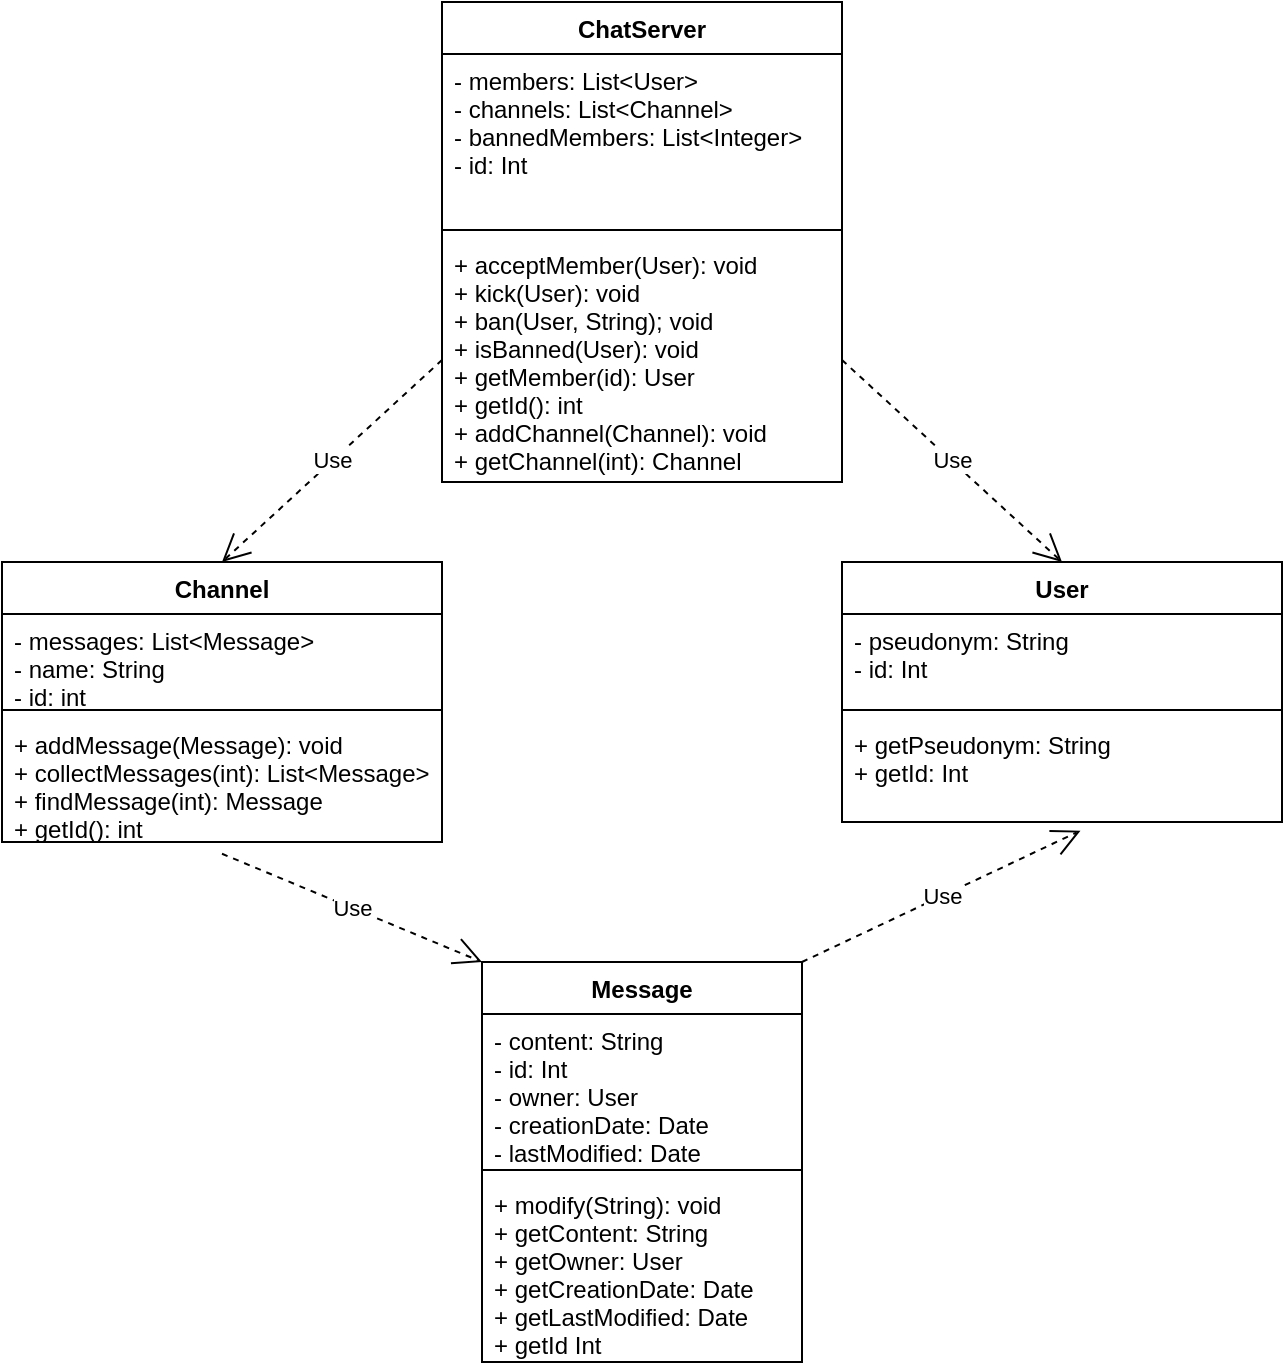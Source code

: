 <mxfile version="15.3.8" type="device"><diagram id="ZJIOCqd_QXiWTQbYBxOv" name="Page-1"><mxGraphModel dx="1086" dy="1959" grid="1" gridSize="10" guides="1" tooltips="1" connect="1" arrows="1" fold="1" page="1" pageScale="1" pageWidth="827" pageHeight="1169" math="0" shadow="0"><root><mxCell id="0"/><mxCell id="1" parent="0"/><mxCell id="mXgoeaT0I2NbIYnLo0qV-1" value="Channel" style="swimlane;fontStyle=1;align=center;verticalAlign=top;childLayout=stackLayout;horizontal=1;startSize=26;horizontalStack=0;resizeParent=1;resizeParentMax=0;resizeLast=0;collapsible=1;marginBottom=0;" parent="1" vertex="1"><mxGeometry x="100" y="40" width="220" height="140" as="geometry"/></mxCell><mxCell id="mXgoeaT0I2NbIYnLo0qV-2" value="- messages: List&lt;Message&gt;&#10;- name: String&#10;- id: int&#10;" style="text;strokeColor=none;fillColor=none;align=left;verticalAlign=top;spacingLeft=4;spacingRight=4;overflow=hidden;rotatable=0;points=[[0,0.5],[1,0.5]];portConstraint=eastwest;" parent="mXgoeaT0I2NbIYnLo0qV-1" vertex="1"><mxGeometry y="26" width="220" height="44" as="geometry"/></mxCell><mxCell id="mXgoeaT0I2NbIYnLo0qV-3" value="" style="line;strokeWidth=1;fillColor=none;align=left;verticalAlign=middle;spacingTop=-1;spacingLeft=3;spacingRight=3;rotatable=0;labelPosition=right;points=[];portConstraint=eastwest;" parent="mXgoeaT0I2NbIYnLo0qV-1" vertex="1"><mxGeometry y="70" width="220" height="8" as="geometry"/></mxCell><mxCell id="mXgoeaT0I2NbIYnLo0qV-4" value="+ addMessage(Message): void&#10;+ collectMessages(int): List&lt;Message&gt;&#10;+ findMessage(int): Message&#10;+ getId(): int" style="text;strokeColor=none;fillColor=none;align=left;verticalAlign=top;spacingLeft=4;spacingRight=4;overflow=hidden;rotatable=0;points=[[0,0.5],[1,0.5]];portConstraint=eastwest;" parent="mXgoeaT0I2NbIYnLo0qV-1" vertex="1"><mxGeometry y="78" width="220" height="62" as="geometry"/></mxCell><mxCell id="mXgoeaT0I2NbIYnLo0qV-5" value="Message" style="swimlane;fontStyle=1;align=center;verticalAlign=top;childLayout=stackLayout;horizontal=1;startSize=26;horizontalStack=0;resizeParent=1;resizeParentMax=0;resizeLast=0;collapsible=1;marginBottom=0;" parent="1" vertex="1"><mxGeometry x="340" y="240" width="160" height="200" as="geometry"/></mxCell><mxCell id="mXgoeaT0I2NbIYnLo0qV-6" value="- content: String&#10;- id: Int&#10;- owner: User&#10;- creationDate: Date&#10;- lastModified: Date&#10;" style="text;strokeColor=none;fillColor=none;align=left;verticalAlign=top;spacingLeft=4;spacingRight=4;overflow=hidden;rotatable=0;points=[[0,0.5],[1,0.5]];portConstraint=eastwest;" parent="mXgoeaT0I2NbIYnLo0qV-5" vertex="1"><mxGeometry y="26" width="160" height="74" as="geometry"/></mxCell><mxCell id="mXgoeaT0I2NbIYnLo0qV-7" value="" style="line;strokeWidth=1;fillColor=none;align=left;verticalAlign=middle;spacingTop=-1;spacingLeft=3;spacingRight=3;rotatable=0;labelPosition=right;points=[];portConstraint=eastwest;" parent="mXgoeaT0I2NbIYnLo0qV-5" vertex="1"><mxGeometry y="100" width="160" height="8" as="geometry"/></mxCell><mxCell id="mXgoeaT0I2NbIYnLo0qV-8" value="+ modify(String): void&#10;+ getContent: String&#10;+ getOwner: User&#10;+ getCreationDate: Date&#10;+ getLastModified: Date&#10;+ getId Int" style="text;strokeColor=none;fillColor=none;align=left;verticalAlign=top;spacingLeft=4;spacingRight=4;overflow=hidden;rotatable=0;points=[[0,0.5],[1,0.5]];portConstraint=eastwest;" parent="mXgoeaT0I2NbIYnLo0qV-5" vertex="1"><mxGeometry y="108" width="160" height="92" as="geometry"/></mxCell><mxCell id="mXgoeaT0I2NbIYnLo0qV-9" value="Use" style="endArrow=open;endSize=12;dashed=1;html=1;exitX=0.5;exitY=1.095;exitDx=0;exitDy=0;exitPerimeter=0;entryX=0;entryY=0;entryDx=0;entryDy=0;" parent="1" source="mXgoeaT0I2NbIYnLo0qV-4" target="mXgoeaT0I2NbIYnLo0qV-5" edge="1"><mxGeometry width="160" relative="1" as="geometry"><mxPoint x="260" y="430" as="sourcePoint"/><mxPoint x="420" y="430" as="targetPoint"/></mxGeometry></mxCell><mxCell id="uRaGPQ3AEpVse975P6Mf-1" value="ChatServer" style="swimlane;fontStyle=1;align=center;verticalAlign=top;childLayout=stackLayout;horizontal=1;startSize=26;horizontalStack=0;resizeParent=1;resizeParentMax=0;resizeLast=0;collapsible=1;marginBottom=0;" parent="1" vertex="1"><mxGeometry x="320" y="-240" width="200" height="240" as="geometry"/></mxCell><mxCell id="uRaGPQ3AEpVse975P6Mf-2" value="- members: List&lt;User&gt;&#10;- channels: List&lt;Channel&gt;&#10;- bannedMembers: List&lt;Integer&gt;&#10;- id: Int" style="text;strokeColor=none;fillColor=none;align=left;verticalAlign=top;spacingLeft=4;spacingRight=4;overflow=hidden;rotatable=0;points=[[0,0.5],[1,0.5]];portConstraint=eastwest;" parent="uRaGPQ3AEpVse975P6Mf-1" vertex="1"><mxGeometry y="26" width="200" height="84" as="geometry"/></mxCell><mxCell id="uRaGPQ3AEpVse975P6Mf-3" value="" style="line;strokeWidth=1;fillColor=none;align=left;verticalAlign=middle;spacingTop=-1;spacingLeft=3;spacingRight=3;rotatable=0;labelPosition=right;points=[];portConstraint=eastwest;" parent="uRaGPQ3AEpVse975P6Mf-1" vertex="1"><mxGeometry y="110" width="200" height="8" as="geometry"/></mxCell><mxCell id="uRaGPQ3AEpVse975P6Mf-4" value="+ acceptMember(User): void&#10;+ kick(User): void&#10;+ ban(User, String); void&#10;+ isBanned(User): void&#10;+ getMember(id): User&#10;+ getId(): int&#10;+ addChannel(Channel): void&#10;+ getChannel(int): Channel" style="text;strokeColor=none;fillColor=none;align=left;verticalAlign=top;spacingLeft=4;spacingRight=4;overflow=hidden;rotatable=0;points=[[0,0.5],[1,0.5]];portConstraint=eastwest;" parent="uRaGPQ3AEpVse975P6Mf-1" vertex="1"><mxGeometry y="118" width="200" height="122" as="geometry"/></mxCell><mxCell id="uRaGPQ3AEpVse975P6Mf-5" value="User" style="swimlane;fontStyle=1;align=center;verticalAlign=top;childLayout=stackLayout;horizontal=1;startSize=26;horizontalStack=0;resizeParent=1;resizeParentMax=0;resizeLast=0;collapsible=1;marginBottom=0;" parent="1" vertex="1"><mxGeometry x="520" y="40" width="220" height="130" as="geometry"/></mxCell><mxCell id="uRaGPQ3AEpVse975P6Mf-6" value="- pseudonym: String&#10;- id: Int&#10;" style="text;strokeColor=none;fillColor=none;align=left;verticalAlign=top;spacingLeft=4;spacingRight=4;overflow=hidden;rotatable=0;points=[[0,0.5],[1,0.5]];portConstraint=eastwest;" parent="uRaGPQ3AEpVse975P6Mf-5" vertex="1"><mxGeometry y="26" width="220" height="44" as="geometry"/></mxCell><mxCell id="uRaGPQ3AEpVse975P6Mf-7" value="" style="line;strokeWidth=1;fillColor=none;align=left;verticalAlign=middle;spacingTop=-1;spacingLeft=3;spacingRight=3;rotatable=0;labelPosition=right;points=[];portConstraint=eastwest;" parent="uRaGPQ3AEpVse975P6Mf-5" vertex="1"><mxGeometry y="70" width="220" height="8" as="geometry"/></mxCell><mxCell id="uRaGPQ3AEpVse975P6Mf-8" value="+ getPseudonym: String&#10;+ getId: Int" style="text;strokeColor=none;fillColor=none;align=left;verticalAlign=top;spacingLeft=4;spacingRight=4;overflow=hidden;rotatable=0;points=[[0,0.5],[1,0.5]];portConstraint=eastwest;" parent="uRaGPQ3AEpVse975P6Mf-5" vertex="1"><mxGeometry y="78" width="220" height="52" as="geometry"/></mxCell><mxCell id="uRaGPQ3AEpVse975P6Mf-9" value="Use" style="endArrow=open;endSize=12;dashed=1;html=1;exitX=0;exitY=0.5;exitDx=0;exitDy=0;entryX=0.5;entryY=0;entryDx=0;entryDy=0;" parent="1" source="uRaGPQ3AEpVse975P6Mf-4" target="mXgoeaT0I2NbIYnLo0qV-1" edge="1"><mxGeometry width="160" relative="1" as="geometry"><mxPoint x="200" y="184.94" as="sourcePoint"/><mxPoint x="200" y="240" as="targetPoint"/></mxGeometry></mxCell><mxCell id="uRaGPQ3AEpVse975P6Mf-10" value="Use" style="endArrow=open;endSize=12;dashed=1;html=1;exitX=1;exitY=0.5;exitDx=0;exitDy=0;entryX=0.5;entryY=0;entryDx=0;entryDy=0;" parent="1" source="uRaGPQ3AEpVse975P6Mf-4" target="uRaGPQ3AEpVse975P6Mf-5" edge="1"><mxGeometry width="160" relative="1" as="geometry"><mxPoint x="370" y="-121" as="sourcePoint"/><mxPoint x="620" y="30" as="targetPoint"/></mxGeometry></mxCell><mxCell id="uRaGPQ3AEpVse975P6Mf-11" value="Use" style="endArrow=open;endSize=12;dashed=1;html=1;exitX=1;exitY=0;exitDx=0;exitDy=0;entryX=0.542;entryY=1.083;entryDx=0;entryDy=0;entryPerimeter=0;" parent="1" source="mXgoeaT0I2NbIYnLo0qV-5" target="uRaGPQ3AEpVse975P6Mf-8" edge="1"><mxGeometry width="160" relative="1" as="geometry"><mxPoint x="200" y="184.94" as="sourcePoint"/><mxPoint x="330" y="290" as="targetPoint"/></mxGeometry></mxCell></root></mxGraphModel></diagram></mxfile>